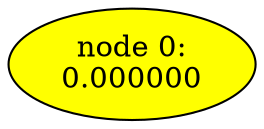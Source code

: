 digraph "output_files/diff_graph0" {
"node 0:
0.000000";
	"node 0:
0.000000"[style="filled",fillcolor="yellow"]
}
